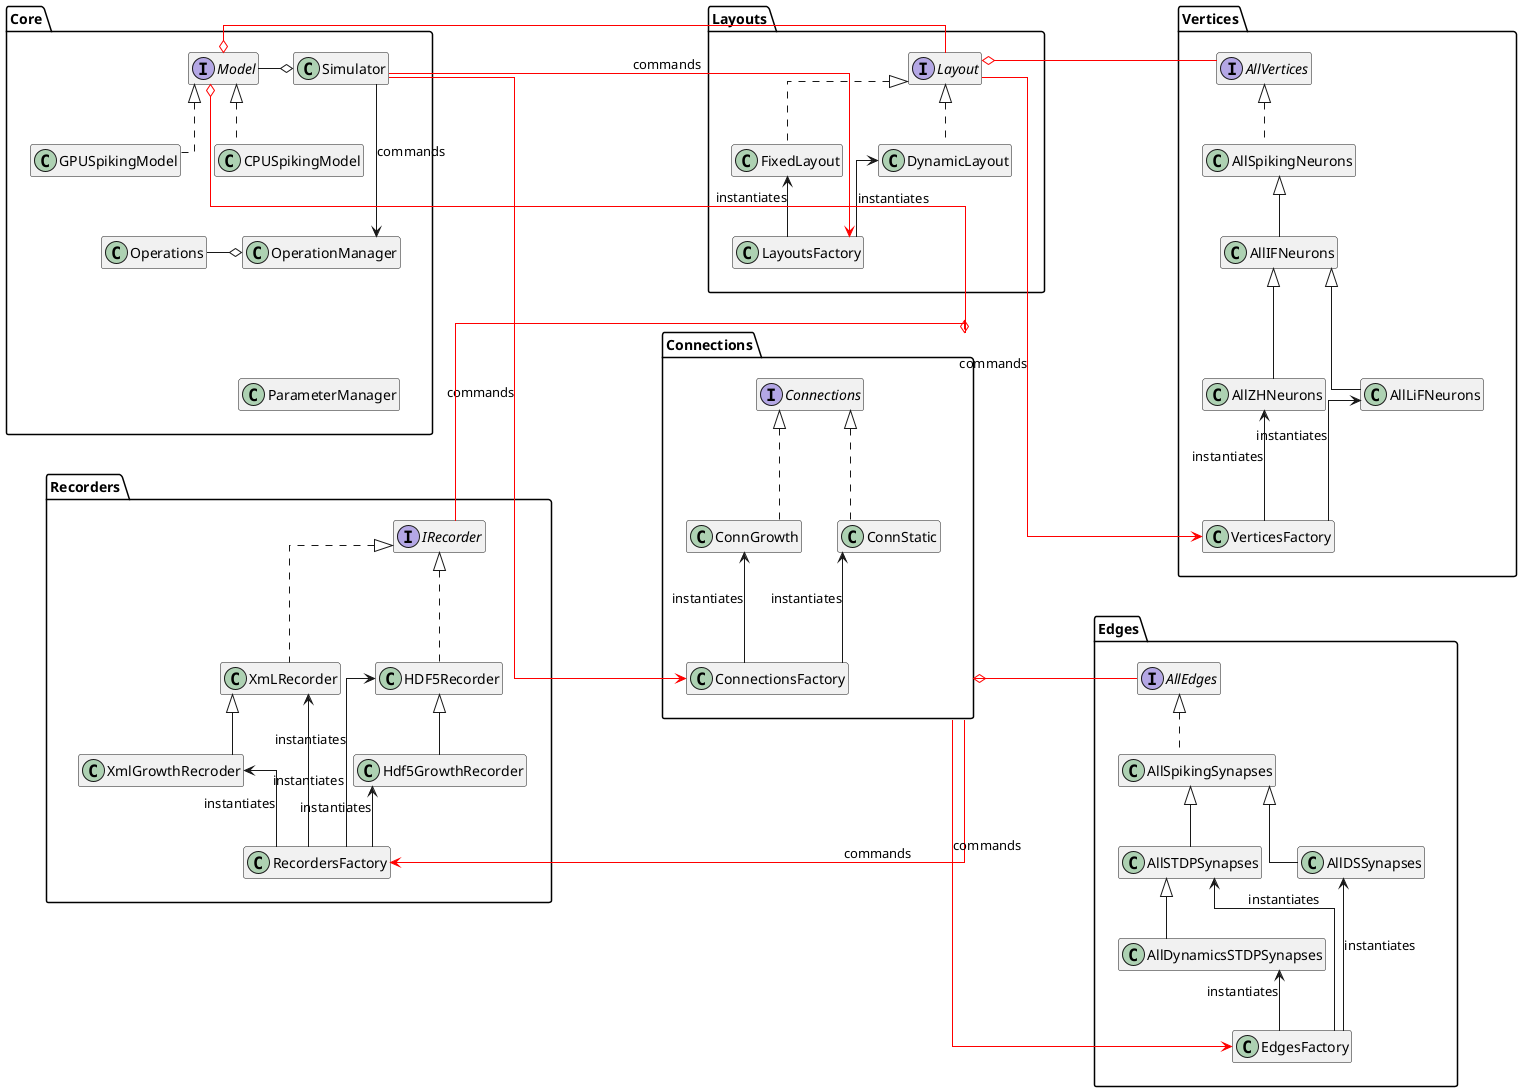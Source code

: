 @startuml package UML

/' set up line '/
skinparam linetype ortho
/' hide the class members '/
hide members

/' package '/
package Core{
   /' class '/
   class Simulator
   class CPUSpikingModel implements Model
   class GPUSpikingModel implements Model
   class Operations
   class OperationManager 
   class ParameterManager 

   /' class relationships in this package '/
   Model -left-o Simulator 
   Operations -right-o OperationManager   
   Simulator ---> OperationManager : commands 
  
   /' relative position of classes in this diagram'/
   CPUSpikingModel -[hidden]right> GPUSpikingModel
   CPUSpikingModel -[hidden]-> Operations
   OperationManager -[hidden]-> ParameterManager
}

package Layouts{
   class FixedLayout implements Layout
   class DynamicLayout implements Layout
   class LayoutsFactory
   FixedLayout <-- LayoutsFactory : instantiates
   DynamicLayout <-- LayoutsFactory	: instantiates
}

package Vertices{
   class AllSpikingNeurons implements AllVertices
   class AllIFNeurons extends AllSpikingNeurons
   class AllLiFNeurons extends AllIFNeurons
   class AllZHNeurons extends AllIFNeurons
   class VerticesFactory 
   VerticesFactory -up-> AllLiFNeurons : instantiates
   VerticesFactory -up-> AllZHNeurons : instantiates
}

package Recorders{
   class  XmLRecorder implements IRecorder
   class HDF5Recorder implements IRecorder
   class XmlGrowthRecroder extends XmLRecorder
   class Hdf5GrowthRecorder extends HDF5Recorder
   class RecordersFactory
   XmLRecorder <-- RecordersFactory : instantiates
   HDF5Recorder <-- RecordersFactory : instantiates
   XmlGrowthRecroder <-- RecordersFactory : instantiates
   Hdf5GrowthRecorder <-- RecordersFactory : instantiates
}

package Connections{
   class ConnStatic implements Connections
   class ConnGrowth Implements Connections
   class ConnectionsFactory
   ConnectionsFactory --up> ConnStatic : instantiates
   ConnectionsFactory --up> ConnGrowth  : instantiates
}

package Edges{
   class AllSpikingSynapses implements AllEdges
   class AllSTDPSynapses extends AllSpikingSynapses
   class AllDSSynapses extends AllSpikingSynapses
   class AllDynamicsSTDPSynapses extends AllSTDPSynapses
   class EdgesFactory
   EdgesFactory --up-> AllSTDPSynapses : instantiates
   EdgesFactory --up-> AllDSSynapses : instantiates
   EdgesFactory --up> AllDynamicsSTDPSynapses : instantiates
}

/' set up relative packages position in this diagram '/
Core -[hidden]right>  Layouts
Layouts -[hidden]right> Vertices
Core -[hidden]down---> Recorders
Layouts -[hidden]down---> Connections
Vertices -[hidden]down-----> Edges

/'relationship of classes in Core and other packages'/
Simulator -[#red]-> LayoutsFactory : commands
Simulator -[#red]--> ConnectionsFactory: commands
Model o-[#red] Layout
Model o-[#red]-- Connections
/'relationship of classes in package Layouts - Vertices'/
Layout o-[#red] AllVertices
Layout -[#red]---> VerticesFactory : commands

/'relationship of classes in package connections and other package'/
/'Connections here refers to the interface in package'/
Connections o-[#red]- IRecorder
Connections o-[#red]- AllEdges
Connections -[#red]----> RecordersFactory : commands
Connections -[#red]----> EdgesFactory : commands
@enduml